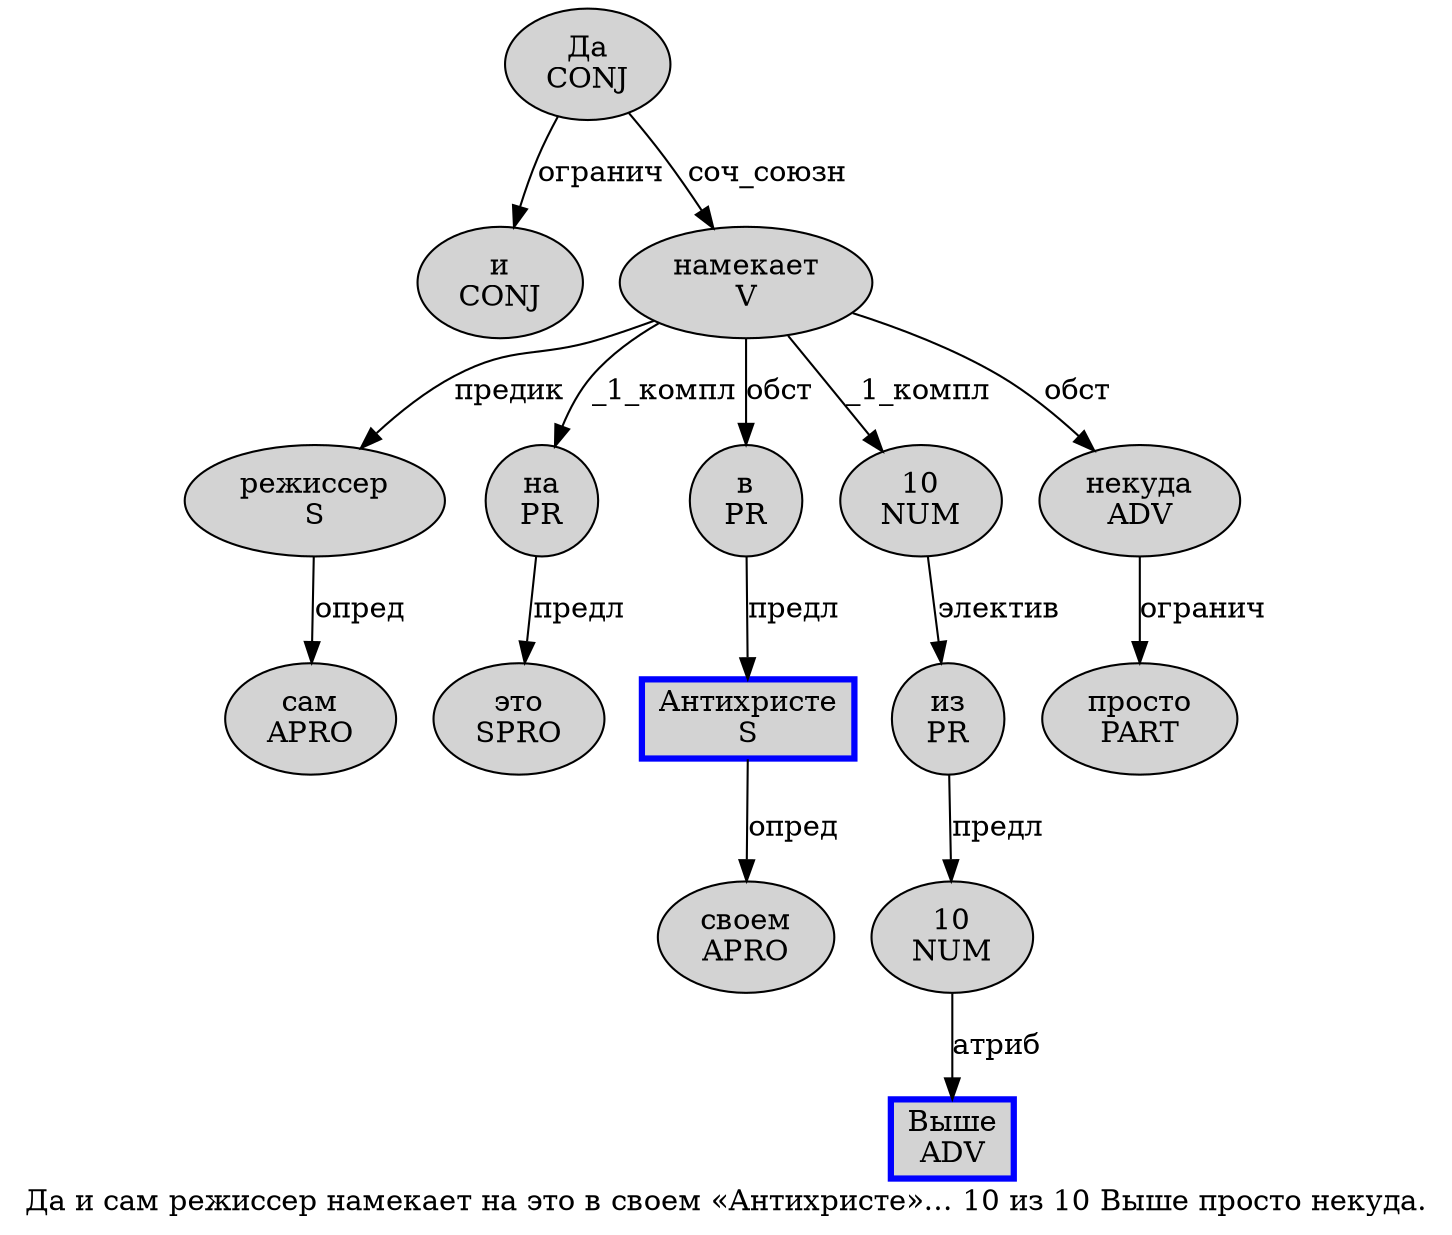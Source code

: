 digraph SENTENCE_507 {
	graph [label="Да и сам режиссер намекает на это в своем «Антихристе»… 10 из 10 Выше просто некуда."]
	node [style=filled]
		0 [label="Да
CONJ" color="" fillcolor=lightgray penwidth=1 shape=ellipse]
		1 [label="и
CONJ" color="" fillcolor=lightgray penwidth=1 shape=ellipse]
		2 [label="сам
APRO" color="" fillcolor=lightgray penwidth=1 shape=ellipse]
		3 [label="режиссер
S" color="" fillcolor=lightgray penwidth=1 shape=ellipse]
		4 [label="намекает
V" color="" fillcolor=lightgray penwidth=1 shape=ellipse]
		5 [label="на
PR" color="" fillcolor=lightgray penwidth=1 shape=ellipse]
		6 [label="это
SPRO" color="" fillcolor=lightgray penwidth=1 shape=ellipse]
		7 [label="в
PR" color="" fillcolor=lightgray penwidth=1 shape=ellipse]
		8 [label="своем
APRO" color="" fillcolor=lightgray penwidth=1 shape=ellipse]
		10 [label="Антихристе
S" color=blue fillcolor=lightgray penwidth=3 shape=box]
		13 [label="10
NUM" color="" fillcolor=lightgray penwidth=1 shape=ellipse]
		14 [label="из
PR" color="" fillcolor=lightgray penwidth=1 shape=ellipse]
		15 [label="10
NUM" color="" fillcolor=lightgray penwidth=1 shape=ellipse]
		16 [label="Выше
ADV" color=blue fillcolor=lightgray penwidth=3 shape=box]
		17 [label="просто
PART" color="" fillcolor=lightgray penwidth=1 shape=ellipse]
		18 [label="некуда
ADV" color="" fillcolor=lightgray penwidth=1 shape=ellipse]
			0 -> 1 [label="огранич"]
			0 -> 4 [label="соч_союзн"]
			10 -> 8 [label="опред"]
			18 -> 17 [label="огранич"]
			7 -> 10 [label="предл"]
			15 -> 16 [label="атриб"]
			3 -> 2 [label="опред"]
			14 -> 15 [label="предл"]
			4 -> 3 [label="предик"]
			4 -> 5 [label="_1_компл"]
			4 -> 7 [label="обст"]
			4 -> 13 [label="_1_компл"]
			4 -> 18 [label="обст"]
			13 -> 14 [label="электив"]
			5 -> 6 [label="предл"]
}